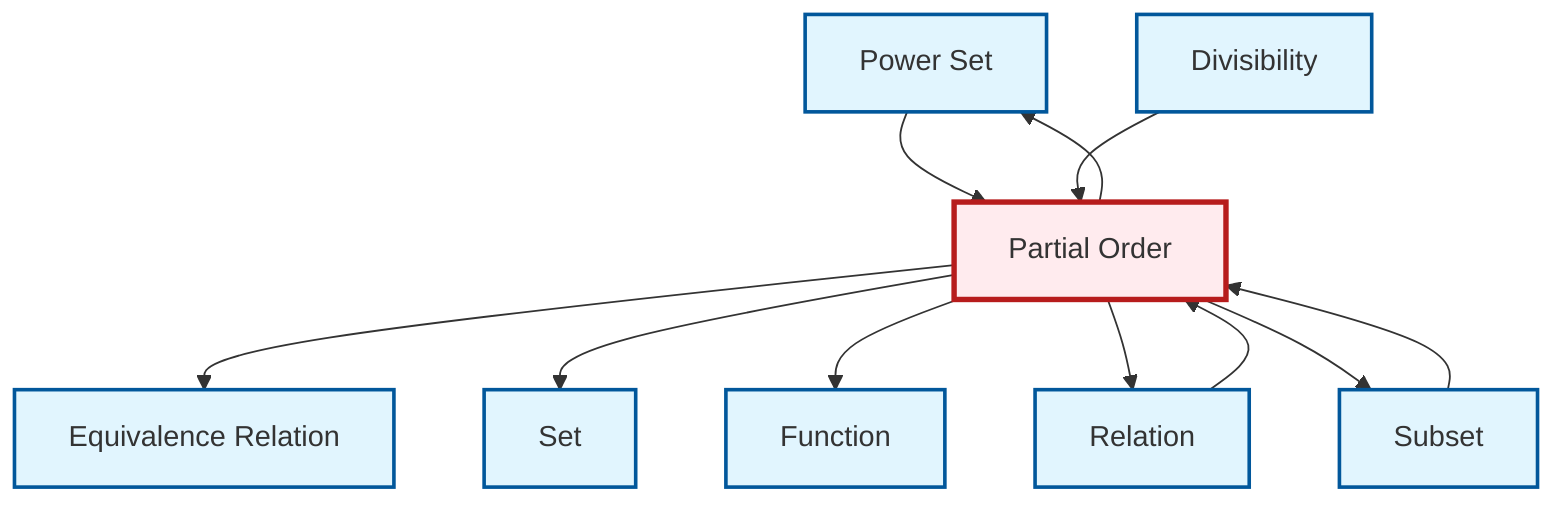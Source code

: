 graph TD
    classDef definition fill:#e1f5fe,stroke:#01579b,stroke-width:2px
    classDef theorem fill:#f3e5f5,stroke:#4a148c,stroke-width:2px
    classDef axiom fill:#fff3e0,stroke:#e65100,stroke-width:2px
    classDef example fill:#e8f5e9,stroke:#1b5e20,stroke-width:2px
    classDef current fill:#ffebee,stroke:#b71c1c,stroke-width:3px
    def-power-set["Power Set"]:::definition
    def-partial-order["Partial Order"]:::definition
    def-subset["Subset"]:::definition
    def-function["Function"]:::definition
    def-relation["Relation"]:::definition
    def-divisibility["Divisibility"]:::definition
    def-equivalence-relation["Equivalence Relation"]:::definition
    def-set["Set"]:::definition
    def-subset --> def-partial-order
    def-partial-order --> def-equivalence-relation
    def-partial-order --> def-power-set
    def-power-set --> def-partial-order
    def-divisibility --> def-partial-order
    def-partial-order --> def-set
    def-partial-order --> def-function
    def-partial-order --> def-relation
    def-partial-order --> def-subset
    def-relation --> def-partial-order
    class def-partial-order current